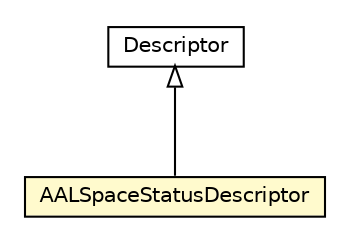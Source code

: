 #!/usr/local/bin/dot
#
# Class diagram 
# Generated by UMLGraph version R5_6-24-gf6e263 (http://www.umlgraph.org/)
#

digraph G {
	edge [fontname="Helvetica",fontsize=10,labelfontname="Helvetica",labelfontsize=10];
	node [fontname="Helvetica",fontsize=10,shape=plaintext];
	nodesep=0.25;
	ranksep=0.5;
	// org.universAAL.ontology.sysinfo.Descriptor
	c1512902 [label=<<table title="org.universAAL.ontology.sysinfo.Descriptor" border="0" cellborder="1" cellspacing="0" cellpadding="2" port="p" href="./Descriptor.html">
		<tr><td><table border="0" cellspacing="0" cellpadding="1">
<tr><td align="center" balign="center"> Descriptor </td></tr>
		</table></td></tr>
		</table>>, URL="./Descriptor.html", fontname="Helvetica", fontcolor="black", fontsize=10.0];
	// org.universAAL.ontology.sysinfo.AALSpaceStatusDescriptor
	c1512903 [label=<<table title="org.universAAL.ontology.sysinfo.AALSpaceStatusDescriptor" border="0" cellborder="1" cellspacing="0" cellpadding="2" port="p" bgcolor="lemonChiffon" href="./AALSpaceStatusDescriptor.html">
		<tr><td><table border="0" cellspacing="0" cellpadding="1">
<tr><td align="center" balign="center"> AALSpaceStatusDescriptor </td></tr>
		</table></td></tr>
		</table>>, URL="./AALSpaceStatusDescriptor.html", fontname="Helvetica", fontcolor="black", fontsize=10.0];
	//org.universAAL.ontology.sysinfo.AALSpaceStatusDescriptor extends org.universAAL.ontology.sysinfo.Descriptor
	c1512902:p -> c1512903:p [dir=back,arrowtail=empty];
}

